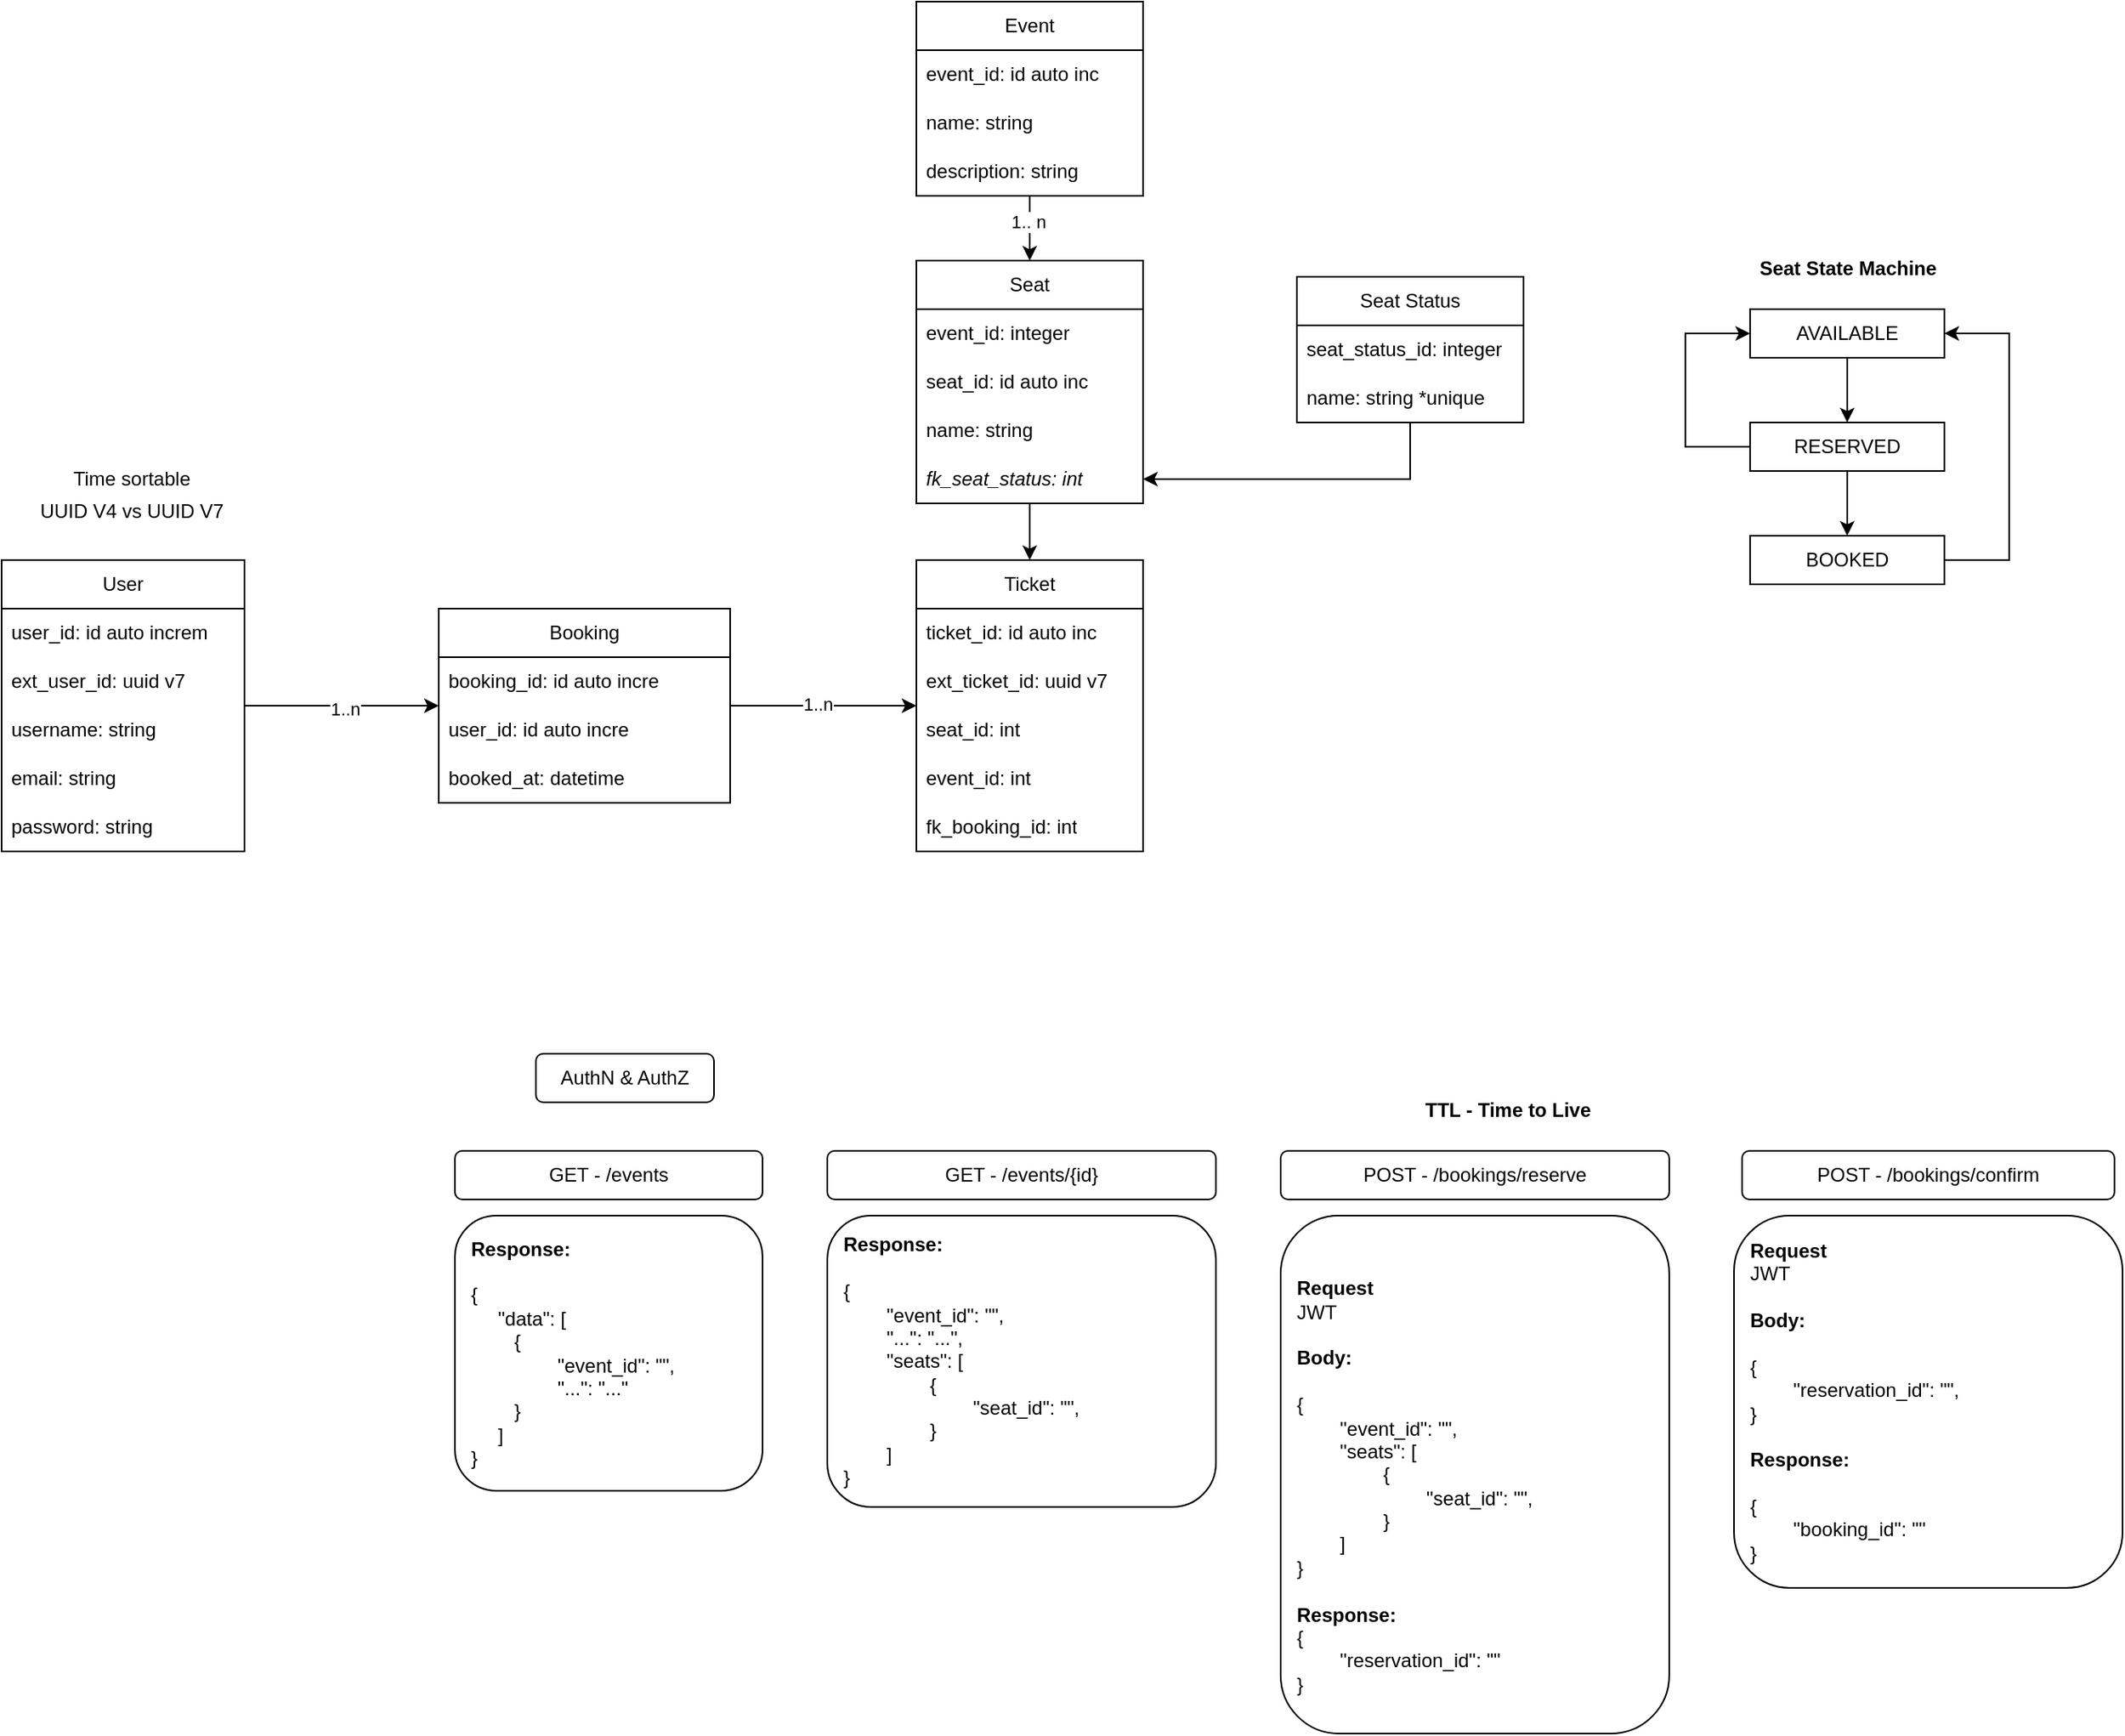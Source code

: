 <mxfile version="27.0.2">
  <diagram name="Page-1" id="F0IY-iaS7zyFx-PZKdgD">
    <mxGraphModel dx="1873" dy="1686" grid="1" gridSize="10" guides="1" tooltips="1" connect="1" arrows="1" fold="1" page="1" pageScale="1" pageWidth="827" pageHeight="1169" math="0" shadow="0">
      <root>
        <mxCell id="0" />
        <mxCell id="1" parent="0" />
        <mxCell id="468hwHDUks_9oVPO9XtQ-40" style="edgeStyle=orthogonalEdgeStyle;rounded=0;orthogonalLoop=1;jettySize=auto;html=1;" edge="1" parent="1" source="468hwHDUks_9oVPO9XtQ-1" target="468hwHDUks_9oVPO9XtQ-14">
          <mxGeometry relative="1" as="geometry" />
        </mxCell>
        <mxCell id="468hwHDUks_9oVPO9XtQ-41" value="1..n" style="edgeLabel;html=1;align=center;verticalAlign=middle;resizable=0;points=[];" vertex="1" connectable="0" parent="468hwHDUks_9oVPO9XtQ-40">
          <mxGeometry x="0.032" y="-2" relative="1" as="geometry">
            <mxPoint as="offset" />
          </mxGeometry>
        </mxCell>
        <mxCell id="468hwHDUks_9oVPO9XtQ-1" value="User" style="swimlane;fontStyle=0;childLayout=stackLayout;horizontal=1;startSize=30;horizontalStack=0;resizeParent=1;resizeParentMax=0;resizeLast=0;collapsible=1;marginBottom=0;whiteSpace=wrap;html=1;" vertex="1" parent="1">
          <mxGeometry x="-140" y="225" width="150" height="180" as="geometry">
            <mxRectangle x="140" y="160" width="70" height="30" as="alternateBounds" />
          </mxGeometry>
        </mxCell>
        <mxCell id="468hwHDUks_9oVPO9XtQ-7" value="user_id: id auto increm" style="text;strokeColor=none;fillColor=none;align=left;verticalAlign=middle;spacingLeft=4;spacingRight=4;overflow=hidden;points=[[0,0.5],[1,0.5]];portConstraint=eastwest;rotatable=0;whiteSpace=wrap;html=1;" vertex="1" parent="468hwHDUks_9oVPO9XtQ-1">
          <mxGeometry y="30" width="150" height="30" as="geometry" />
        </mxCell>
        <mxCell id="468hwHDUks_9oVPO9XtQ-54" value="ext_user_id: uuid v7" style="text;strokeColor=none;fillColor=none;align=left;verticalAlign=middle;spacingLeft=4;spacingRight=4;overflow=hidden;points=[[0,0.5],[1,0.5]];portConstraint=eastwest;rotatable=0;whiteSpace=wrap;html=1;" vertex="1" parent="468hwHDUks_9oVPO9XtQ-1">
          <mxGeometry y="60" width="150" height="30" as="geometry" />
        </mxCell>
        <mxCell id="468hwHDUks_9oVPO9XtQ-52" value="username: string" style="text;strokeColor=none;fillColor=none;align=left;verticalAlign=middle;spacingLeft=4;spacingRight=4;overflow=hidden;points=[[0,0.5],[1,0.5]];portConstraint=eastwest;rotatable=0;whiteSpace=wrap;html=1;" vertex="1" parent="468hwHDUks_9oVPO9XtQ-1">
          <mxGeometry y="90" width="150" height="30" as="geometry" />
        </mxCell>
        <mxCell id="468hwHDUks_9oVPO9XtQ-53" value="email: string" style="text;strokeColor=none;fillColor=none;align=left;verticalAlign=middle;spacingLeft=4;spacingRight=4;overflow=hidden;points=[[0,0.5],[1,0.5]];portConstraint=eastwest;rotatable=0;whiteSpace=wrap;html=1;" vertex="1" parent="468hwHDUks_9oVPO9XtQ-1">
          <mxGeometry y="120" width="150" height="30" as="geometry" />
        </mxCell>
        <mxCell id="468hwHDUks_9oVPO9XtQ-55" value="password: string" style="text;strokeColor=none;fillColor=none;align=left;verticalAlign=middle;spacingLeft=4;spacingRight=4;overflow=hidden;points=[[0,0.5],[1,0.5]];portConstraint=eastwest;rotatable=0;whiteSpace=wrap;html=1;" vertex="1" parent="468hwHDUks_9oVPO9XtQ-1">
          <mxGeometry y="150" width="150" height="30" as="geometry" />
        </mxCell>
        <mxCell id="468hwHDUks_9oVPO9XtQ-8" value="Event" style="swimlane;fontStyle=0;childLayout=stackLayout;horizontal=1;startSize=30;horizontalStack=0;resizeParent=1;resizeParentMax=0;resizeLast=0;collapsible=1;marginBottom=0;whiteSpace=wrap;html=1;" vertex="1" parent="1">
          <mxGeometry x="425" y="-120" width="140" height="120" as="geometry">
            <mxRectangle x="460" y="20" width="70" height="30" as="alternateBounds" />
          </mxGeometry>
        </mxCell>
        <mxCell id="468hwHDUks_9oVPO9XtQ-9" value="event_id: id auto inc" style="text;strokeColor=none;fillColor=none;align=left;verticalAlign=middle;spacingLeft=4;spacingRight=4;overflow=hidden;points=[[0,0.5],[1,0.5]];portConstraint=eastwest;rotatable=0;whiteSpace=wrap;html=1;" vertex="1" parent="468hwHDUks_9oVPO9XtQ-8">
          <mxGeometry y="30" width="140" height="30" as="geometry" />
        </mxCell>
        <mxCell id="468hwHDUks_9oVPO9XtQ-56" value="name: string" style="text;strokeColor=none;fillColor=none;align=left;verticalAlign=middle;spacingLeft=4;spacingRight=4;overflow=hidden;points=[[0,0.5],[1,0.5]];portConstraint=eastwest;rotatable=0;whiteSpace=wrap;html=1;" vertex="1" parent="468hwHDUks_9oVPO9XtQ-8">
          <mxGeometry y="60" width="140" height="30" as="geometry" />
        </mxCell>
        <mxCell id="468hwHDUks_9oVPO9XtQ-57" value="description: string" style="text;strokeColor=none;fillColor=none;align=left;verticalAlign=middle;spacingLeft=4;spacingRight=4;overflow=hidden;points=[[0,0.5],[1,0.5]];portConstraint=eastwest;rotatable=0;whiteSpace=wrap;html=1;" vertex="1" parent="468hwHDUks_9oVPO9XtQ-8">
          <mxGeometry y="90" width="140" height="30" as="geometry" />
        </mxCell>
        <mxCell id="468hwHDUks_9oVPO9XtQ-10" value="Ticket" style="swimlane;fontStyle=0;childLayout=stackLayout;horizontal=1;startSize=30;horizontalStack=0;resizeParent=1;resizeParentMax=0;resizeLast=0;collapsible=1;marginBottom=0;whiteSpace=wrap;html=1;" vertex="1" parent="1">
          <mxGeometry x="425" y="225" width="140" height="180" as="geometry">
            <mxRectangle x="460" y="225" width="70" height="30" as="alternateBounds" />
          </mxGeometry>
        </mxCell>
        <mxCell id="468hwHDUks_9oVPO9XtQ-11" value="ticket_id: id auto inc" style="text;strokeColor=none;fillColor=none;align=left;verticalAlign=middle;spacingLeft=4;spacingRight=4;overflow=hidden;points=[[0,0.5],[1,0.5]];portConstraint=eastwest;rotatable=0;whiteSpace=wrap;html=1;" vertex="1" parent="468hwHDUks_9oVPO9XtQ-10">
          <mxGeometry y="30" width="140" height="30" as="geometry" />
        </mxCell>
        <mxCell id="468hwHDUks_9oVPO9XtQ-67" value="ext_ticket_id: uuid v7" style="text;strokeColor=none;fillColor=none;align=left;verticalAlign=middle;spacingLeft=4;spacingRight=4;overflow=hidden;points=[[0,0.5],[1,0.5]];portConstraint=eastwest;rotatable=0;whiteSpace=wrap;html=1;" vertex="1" parent="468hwHDUks_9oVPO9XtQ-10">
          <mxGeometry y="60" width="140" height="30" as="geometry" />
        </mxCell>
        <mxCell id="468hwHDUks_9oVPO9XtQ-68" value="seat_id: int" style="text;strokeColor=none;fillColor=none;align=left;verticalAlign=middle;spacingLeft=4;spacingRight=4;overflow=hidden;points=[[0,0.5],[1,0.5]];portConstraint=eastwest;rotatable=0;whiteSpace=wrap;html=1;" vertex="1" parent="468hwHDUks_9oVPO9XtQ-10">
          <mxGeometry y="90" width="140" height="30" as="geometry" />
        </mxCell>
        <mxCell id="468hwHDUks_9oVPO9XtQ-69" value="event_id: int" style="text;strokeColor=none;fillColor=none;align=left;verticalAlign=middle;spacingLeft=4;spacingRight=4;overflow=hidden;points=[[0,0.5],[1,0.5]];portConstraint=eastwest;rotatable=0;whiteSpace=wrap;html=1;" vertex="1" parent="468hwHDUks_9oVPO9XtQ-10">
          <mxGeometry y="120" width="140" height="30" as="geometry" />
        </mxCell>
        <mxCell id="468hwHDUks_9oVPO9XtQ-71" value="fk_booking_id: int" style="text;strokeColor=none;fillColor=none;align=left;verticalAlign=middle;spacingLeft=4;spacingRight=4;overflow=hidden;points=[[0,0.5],[1,0.5]];portConstraint=eastwest;rotatable=0;whiteSpace=wrap;html=1;" vertex="1" parent="468hwHDUks_9oVPO9XtQ-10">
          <mxGeometry y="150" width="140" height="30" as="geometry" />
        </mxCell>
        <mxCell id="468hwHDUks_9oVPO9XtQ-42" style="edgeStyle=orthogonalEdgeStyle;rounded=0;orthogonalLoop=1;jettySize=auto;html=1;" edge="1" parent="1" source="468hwHDUks_9oVPO9XtQ-14" target="468hwHDUks_9oVPO9XtQ-10">
          <mxGeometry relative="1" as="geometry" />
        </mxCell>
        <mxCell id="468hwHDUks_9oVPO9XtQ-43" value="1..n" style="edgeLabel;html=1;align=center;verticalAlign=middle;resizable=0;points=[];" vertex="1" connectable="0" parent="468hwHDUks_9oVPO9XtQ-42">
          <mxGeometry x="-0.07" y="1" relative="1" as="geometry">
            <mxPoint as="offset" />
          </mxGeometry>
        </mxCell>
        <mxCell id="468hwHDUks_9oVPO9XtQ-14" value="Booking" style="swimlane;fontStyle=0;childLayout=stackLayout;horizontal=1;startSize=30;horizontalStack=0;resizeParent=1;resizeParentMax=0;resizeLast=0;collapsible=1;marginBottom=0;whiteSpace=wrap;html=1;" vertex="1" parent="1">
          <mxGeometry x="130" y="255" width="180" height="120" as="geometry">
            <mxRectangle x="290" y="160" width="80" height="30" as="alternateBounds" />
          </mxGeometry>
        </mxCell>
        <mxCell id="468hwHDUks_9oVPO9XtQ-72" value="booking_id: id auto incre" style="text;strokeColor=none;fillColor=none;align=left;verticalAlign=middle;spacingLeft=4;spacingRight=4;overflow=hidden;points=[[0,0.5],[1,0.5]];portConstraint=eastwest;rotatable=0;whiteSpace=wrap;html=1;" vertex="1" parent="468hwHDUks_9oVPO9XtQ-14">
          <mxGeometry y="30" width="180" height="30" as="geometry" />
        </mxCell>
        <mxCell id="468hwHDUks_9oVPO9XtQ-15" value="user_id: id auto incre" style="text;strokeColor=none;fillColor=none;align=left;verticalAlign=middle;spacingLeft=4;spacingRight=4;overflow=hidden;points=[[0,0.5],[1,0.5]];portConstraint=eastwest;rotatable=0;whiteSpace=wrap;html=1;" vertex="1" parent="468hwHDUks_9oVPO9XtQ-14">
          <mxGeometry y="60" width="180" height="30" as="geometry" />
        </mxCell>
        <mxCell id="468hwHDUks_9oVPO9XtQ-73" value="booked_at: datetime" style="text;strokeColor=none;fillColor=none;align=left;verticalAlign=middle;spacingLeft=4;spacingRight=4;overflow=hidden;points=[[0,0.5],[1,0.5]];portConstraint=eastwest;rotatable=0;whiteSpace=wrap;html=1;" vertex="1" parent="468hwHDUks_9oVPO9XtQ-14">
          <mxGeometry y="90" width="180" height="30" as="geometry" />
        </mxCell>
        <mxCell id="468hwHDUks_9oVPO9XtQ-17" value="GET - /events" style="rounded=1;whiteSpace=wrap;html=1;" vertex="1" parent="1">
          <mxGeometry x="140" y="590" width="190" height="30" as="geometry" />
        </mxCell>
        <mxCell id="468hwHDUks_9oVPO9XtQ-18" value="AuthN &amp;amp; AuthZ" style="rounded=1;whiteSpace=wrap;html=1;" vertex="1" parent="1">
          <mxGeometry x="190" y="530" width="110" height="30" as="geometry" />
        </mxCell>
        <mxCell id="468hwHDUks_9oVPO9XtQ-20" value="&lt;div&gt;&lt;b&gt;Response:&lt;/b&gt;&lt;/div&gt;&lt;div&gt;&lt;b&gt;&lt;br&gt;&lt;/b&gt;&lt;/div&gt;{&lt;div&gt;&amp;nbsp; &amp;nbsp; &amp;nbsp;&quot;data&quot;: [&lt;/div&gt;&lt;div&gt;&lt;span style=&quot;white-space: pre;&quot;&gt;&#x9;&lt;/span&gt;{&lt;br&gt;&lt;/div&gt;&lt;div&gt;&lt;span style=&quot;white-space: pre;&quot;&gt;&#x9;&lt;/span&gt;&lt;span style=&quot;white-space: pre;&quot;&gt;&#x9;&lt;/span&gt;&quot;event_id&quot;: &quot;&quot;,&lt;br&gt;&lt;/div&gt;&lt;div&gt;&lt;span style=&quot;white-space: pre;&quot;&gt;&#x9;&lt;/span&gt;&lt;span style=&quot;white-space: pre;&quot;&gt;&#x9;&lt;/span&gt;&quot;...&quot;: &quot;...&quot;&lt;br&gt;&lt;/div&gt;&lt;div&gt;&lt;span style=&quot;white-space: pre;&quot;&gt;&#x9;&lt;/span&gt;}&lt;/div&gt;&lt;div&gt;&amp;nbsp; &amp;nbsp; &amp;nbsp;]&lt;/div&gt;&lt;div&gt;}&lt;/div&gt;" style="rounded=1;whiteSpace=wrap;html=1;align=left;spacing=10;" vertex="1" parent="1">
          <mxGeometry x="140" y="630" width="190" height="170" as="geometry" />
        </mxCell>
        <mxCell id="468hwHDUks_9oVPO9XtQ-21" value="GET - /events/{id}" style="rounded=1;whiteSpace=wrap;html=1;" vertex="1" parent="1">
          <mxGeometry x="370" y="590" width="240" height="30" as="geometry" />
        </mxCell>
        <mxCell id="468hwHDUks_9oVPO9XtQ-22" value="&lt;div&gt;&lt;b&gt;Response:&lt;/b&gt;&lt;/div&gt;&lt;div&gt;&lt;br&gt;&lt;/div&gt;{&lt;div&gt;&lt;span style=&quot;white-space: pre;&quot;&gt;&#x9;&lt;/span&gt;&quot;event_id&quot;: &quot;&quot;,&lt;br&gt;&lt;/div&gt;&lt;div&gt;&lt;span style=&quot;white-space: pre;&quot;&gt;&#x9;&lt;/span&gt;&quot;...&quot;: &quot;...&quot;,&lt;/div&gt;&lt;div&gt;&lt;span style=&quot;white-space: pre;&quot;&gt;&#x9;&lt;/span&gt;&quot;seats&quot;: [&lt;br&gt;&lt;/div&gt;&lt;div&gt;&lt;span style=&quot;white-space: pre;&quot;&gt;&#x9;&lt;/span&gt;&lt;span style=&quot;white-space: pre;&quot;&gt;&#x9;&lt;/span&gt;{&lt;/div&gt;&lt;div&gt;&lt;span style=&quot;white-space: pre;&quot;&gt;&#x9;&lt;/span&gt;&lt;span style=&quot;white-space: pre;&quot;&gt;&#x9;&lt;/span&gt;&lt;span style=&quot;white-space: pre;&quot;&gt;&#x9;&lt;/span&gt;&quot;seat_id&quot;: &quot;&quot;,&lt;br&gt;&lt;/div&gt;&lt;div&gt;&lt;span style=&quot;white-space: pre;&quot;&gt;&#x9;&lt;/span&gt;&lt;span style=&quot;white-space: pre;&quot;&gt;&#x9;&lt;/span&gt;}&lt;br&gt;&lt;/div&gt;&lt;div&gt;&lt;span style=&quot;white-space: pre;&quot;&gt;&#x9;&lt;/span&gt;]&lt;/div&gt;&lt;div&gt;}&lt;/div&gt;" style="rounded=1;whiteSpace=wrap;html=1;align=left;spacing=10;" vertex="1" parent="1">
          <mxGeometry x="370" y="630" width="240" height="180" as="geometry" />
        </mxCell>
        <mxCell id="468hwHDUks_9oVPO9XtQ-27" style="edgeStyle=orthogonalEdgeStyle;rounded=0;orthogonalLoop=1;jettySize=auto;html=1;" edge="1" parent="1" source="468hwHDUks_9oVPO9XtQ-23" target="468hwHDUks_9oVPO9XtQ-25">
          <mxGeometry relative="1" as="geometry" />
        </mxCell>
        <mxCell id="468hwHDUks_9oVPO9XtQ-23" value="AVAILABLE" style="rounded=0;whiteSpace=wrap;html=1;" vertex="1" parent="1">
          <mxGeometry x="939.94" y="70" width="120" height="30" as="geometry" />
        </mxCell>
        <mxCell id="468hwHDUks_9oVPO9XtQ-24" value="Seat State Machine" style="text;html=1;align=center;verticalAlign=middle;resizable=0;points=[];autosize=1;strokeColor=none;fillColor=none;fontStyle=1" vertex="1" parent="1">
          <mxGeometry x="934.94" y="30" width="130" height="30" as="geometry" />
        </mxCell>
        <mxCell id="468hwHDUks_9oVPO9XtQ-28" style="edgeStyle=orthogonalEdgeStyle;rounded=0;orthogonalLoop=1;jettySize=auto;html=1;" edge="1" parent="1" source="468hwHDUks_9oVPO9XtQ-25" target="468hwHDUks_9oVPO9XtQ-26">
          <mxGeometry relative="1" as="geometry" />
        </mxCell>
        <mxCell id="468hwHDUks_9oVPO9XtQ-30" style="edgeStyle=orthogonalEdgeStyle;rounded=0;orthogonalLoop=1;jettySize=auto;html=1;" edge="1" parent="1" source="468hwHDUks_9oVPO9XtQ-25" target="468hwHDUks_9oVPO9XtQ-23">
          <mxGeometry relative="1" as="geometry">
            <mxPoint x="929.939" y="147.51" as="sourcePoint" />
            <mxPoint x="869.91" y="100.01" as="targetPoint" />
            <Array as="points">
              <mxPoint x="899.97" y="155" />
              <mxPoint x="899.97" y="85" />
            </Array>
          </mxGeometry>
        </mxCell>
        <mxCell id="468hwHDUks_9oVPO9XtQ-25" value="RESERVED" style="rounded=0;whiteSpace=wrap;html=1;" vertex="1" parent="1">
          <mxGeometry x="939.94" y="140" width="120" height="30" as="geometry" />
        </mxCell>
        <mxCell id="468hwHDUks_9oVPO9XtQ-26" value="BOOKED" style="rounded=0;whiteSpace=wrap;html=1;" vertex="1" parent="1">
          <mxGeometry x="939.94" y="210" width="120" height="30" as="geometry" />
        </mxCell>
        <mxCell id="468hwHDUks_9oVPO9XtQ-37" value="" style="edgeStyle=orthogonalEdgeStyle;rounded=0;orthogonalLoop=1;jettySize=auto;html=1;" edge="1" parent="1" source="468hwHDUks_9oVPO9XtQ-8" target="468hwHDUks_9oVPO9XtQ-35">
          <mxGeometry relative="1" as="geometry">
            <mxPoint x="495" y="50" as="sourcePoint" />
            <mxPoint x="495" y="160" as="targetPoint" />
          </mxGeometry>
        </mxCell>
        <mxCell id="468hwHDUks_9oVPO9XtQ-38" value="1.. n" style="edgeLabel;html=1;align=center;verticalAlign=middle;resizable=0;points=[];" vertex="1" connectable="0" parent="468hwHDUks_9oVPO9XtQ-37">
          <mxGeometry x="-0.197" y="-1" relative="1" as="geometry">
            <mxPoint as="offset" />
          </mxGeometry>
        </mxCell>
        <mxCell id="468hwHDUks_9oVPO9XtQ-39" style="edgeStyle=orthogonalEdgeStyle;rounded=0;orthogonalLoop=1;jettySize=auto;html=1;" edge="1" parent="1" source="468hwHDUks_9oVPO9XtQ-35" target="468hwHDUks_9oVPO9XtQ-10">
          <mxGeometry relative="1" as="geometry" />
        </mxCell>
        <mxCell id="468hwHDUks_9oVPO9XtQ-35" value="Seat" style="swimlane;fontStyle=0;childLayout=stackLayout;horizontal=1;startSize=30;horizontalStack=0;resizeParent=1;resizeParentMax=0;resizeLast=0;collapsible=1;marginBottom=0;whiteSpace=wrap;html=1;" vertex="1" parent="1">
          <mxGeometry x="425" y="40" width="140" height="150" as="geometry">
            <mxRectangle x="460" y="55" width="70" height="30" as="alternateBounds" />
          </mxGeometry>
        </mxCell>
        <mxCell id="468hwHDUks_9oVPO9XtQ-36" value="event_id: integer" style="text;strokeColor=none;fillColor=none;align=left;verticalAlign=middle;spacingLeft=4;spacingRight=4;overflow=hidden;points=[[0,0.5],[1,0.5]];portConstraint=eastwest;rotatable=0;whiteSpace=wrap;html=1;" vertex="1" parent="468hwHDUks_9oVPO9XtQ-35">
          <mxGeometry y="30" width="140" height="30" as="geometry" />
        </mxCell>
        <mxCell id="468hwHDUks_9oVPO9XtQ-58" value="seat_id: id auto inc" style="text;strokeColor=none;fillColor=none;align=left;verticalAlign=middle;spacingLeft=4;spacingRight=4;overflow=hidden;points=[[0,0.5],[1,0.5]];portConstraint=eastwest;rotatable=0;whiteSpace=wrap;html=1;" vertex="1" parent="468hwHDUks_9oVPO9XtQ-35">
          <mxGeometry y="60" width="140" height="30" as="geometry" />
        </mxCell>
        <mxCell id="468hwHDUks_9oVPO9XtQ-59" value="name: string" style="text;strokeColor=none;fillColor=none;align=left;verticalAlign=middle;spacingLeft=4;spacingRight=4;overflow=hidden;points=[[0,0.5],[1,0.5]];portConstraint=eastwest;rotatable=0;whiteSpace=wrap;html=1;" vertex="1" parent="468hwHDUks_9oVPO9XtQ-35">
          <mxGeometry y="90" width="140" height="30" as="geometry" />
        </mxCell>
        <mxCell id="468hwHDUks_9oVPO9XtQ-60" value="fk_seat_status: int" style="text;strokeColor=none;fillColor=none;align=left;verticalAlign=middle;spacingLeft=4;spacingRight=4;overflow=hidden;points=[[0,0.5],[1,0.5]];portConstraint=eastwest;rotatable=0;whiteSpace=wrap;html=1;fontStyle=2" vertex="1" parent="468hwHDUks_9oVPO9XtQ-35">
          <mxGeometry y="120" width="140" height="30" as="geometry" />
        </mxCell>
        <mxCell id="468hwHDUks_9oVPO9XtQ-44" style="edgeStyle=orthogonalEdgeStyle;rounded=0;orthogonalLoop=1;jettySize=auto;html=1;" edge="1" parent="1" source="468hwHDUks_9oVPO9XtQ-26" target="468hwHDUks_9oVPO9XtQ-23">
          <mxGeometry relative="1" as="geometry">
            <mxPoint x="949.97" y="165" as="sourcePoint" />
            <mxPoint x="949.97" y="95" as="targetPoint" />
            <Array as="points">
              <mxPoint x="1099.97" y="225" />
              <mxPoint x="1099.97" y="85" />
            </Array>
          </mxGeometry>
        </mxCell>
        <mxCell id="468hwHDUks_9oVPO9XtQ-45" value="POST - /bookings/reserve" style="rounded=1;whiteSpace=wrap;html=1;" vertex="1" parent="1">
          <mxGeometry x="650" y="590" width="240" height="30" as="geometry" />
        </mxCell>
        <mxCell id="468hwHDUks_9oVPO9XtQ-46" value="&lt;div&gt;&lt;b&gt;&lt;br&gt;&lt;/b&gt;&lt;/div&gt;&lt;div&gt;&lt;b&gt;Request&lt;/b&gt;&lt;/div&gt;&lt;div&gt;JWT&lt;br&gt;&lt;br&gt;&lt;/div&gt;&lt;div&gt;&lt;b&gt;Body:&lt;/b&gt;&lt;/div&gt;&lt;div&gt;&lt;br&gt;&lt;/div&gt;{&lt;div&gt;&lt;span style=&quot;white-space: pre;&quot;&gt;&#x9;&lt;/span&gt;&quot;event_id&quot;: &quot;&quot;,&lt;/div&gt;&lt;div&gt;&lt;span style=&quot;white-space: pre;&quot;&gt;&#x9;&lt;/span&gt;&quot;seats&quot;: [&lt;br&gt;&lt;/div&gt;&lt;div&gt;&lt;span style=&quot;white-space: pre;&quot;&gt;&#x9;&lt;/span&gt;&lt;span style=&quot;white-space: pre;&quot;&gt;&#x9;&lt;/span&gt;{&lt;/div&gt;&lt;div&gt;&lt;span style=&quot;white-space: pre;&quot;&gt;&#x9;&lt;/span&gt;&lt;span style=&quot;white-space: pre;&quot;&gt;&#x9;&lt;/span&gt;&lt;span style=&quot;white-space: pre;&quot;&gt;&#x9;&lt;/span&gt;&quot;seat_id&quot;: &quot;&quot;,&lt;br&gt;&lt;/div&gt;&lt;div&gt;&lt;span style=&quot;white-space: pre;&quot;&gt;&#x9;&lt;/span&gt;&lt;span style=&quot;white-space: pre;&quot;&gt;&#x9;&lt;/span&gt;}&lt;br&gt;&lt;/div&gt;&lt;div&gt;&lt;span style=&quot;white-space: pre;&quot;&gt;&#x9;&lt;/span&gt;]&lt;/div&gt;&lt;div&gt;}&lt;/div&gt;&lt;div&gt;&lt;br&gt;&lt;/div&gt;&lt;div&gt;&lt;b&gt;Response:&lt;/b&gt;&lt;/div&gt;&lt;div&gt;{&lt;/div&gt;&lt;div&gt;&lt;span style=&quot;white-space: pre;&quot;&gt;&#x9;&lt;/span&gt;&quot;reservation_id&quot;: &quot;&quot;&lt;br&gt;&lt;/div&gt;&lt;div&gt;}&lt;/div&gt;" style="rounded=1;whiteSpace=wrap;html=1;align=left;spacing=10;" vertex="1" parent="1">
          <mxGeometry x="650" y="630" width="240" height="320" as="geometry" />
        </mxCell>
        <mxCell id="468hwHDUks_9oVPO9XtQ-47" value="POST - /bookings/confirm" style="rounded=1;whiteSpace=wrap;html=1;" vertex="1" parent="1">
          <mxGeometry x="935" y="590" width="230" height="30" as="geometry" />
        </mxCell>
        <mxCell id="468hwHDUks_9oVPO9XtQ-48" value="&lt;div&gt;&lt;b&gt;&lt;br&gt;&lt;/b&gt;&lt;/div&gt;&lt;div&gt;&lt;b&gt;Request&lt;/b&gt;&lt;/div&gt;&lt;div&gt;JWT&lt;br&gt;&lt;br&gt;&lt;/div&gt;&lt;div&gt;&lt;b&gt;Body:&lt;/b&gt;&lt;/div&gt;&lt;div&gt;&lt;br&gt;&lt;/div&gt;{&lt;div&gt;&lt;span style=&quot;white-space: pre;&quot;&gt;&#x9;&lt;/span&gt;&quot;reservation_id&quot;: &quot;&quot;,&lt;/div&gt;&lt;div&gt;}&lt;/div&gt;&lt;div&gt;&lt;br&gt;&lt;/div&gt;&lt;div&gt;&lt;b&gt;Response:&lt;/b&gt;&lt;/div&gt;&lt;div&gt;&lt;b style=&quot;background-color: transparent; color: light-dark(rgb(0, 0, 0), rgb(255, 255, 255));&quot;&gt;&lt;br&gt;&lt;/b&gt;&lt;/div&gt;&lt;div&gt;&lt;span style=&quot;background-color: transparent; color: light-dark(rgb(0, 0, 0), rgb(255, 255, 255));&quot;&gt;{&lt;/span&gt;&lt;/div&gt;&lt;div&gt;&lt;span style=&quot;background-color: transparent; color: light-dark(rgb(0, 0, 0), rgb(255, 255, 255));&quot;&gt;&lt;span style=&quot;white-space: pre;&quot;&gt;&#x9;&lt;/span&gt;&quot;booking_id&quot;: &quot;&quot;&lt;br&gt;&lt;/span&gt;&lt;/div&gt;&lt;div&gt;&lt;span style=&quot;background-color: transparent; color: light-dark(rgb(0, 0, 0), rgb(255, 255, 255));&quot;&gt;}&lt;/span&gt;&lt;/div&gt;&lt;div&gt;&lt;b&gt;&lt;br&gt;&lt;/b&gt;&lt;/div&gt;" style="rounded=1;whiteSpace=wrap;html=1;align=left;spacing=10;" vertex="1" parent="1">
          <mxGeometry x="930" y="630" width="240" height="230" as="geometry" />
        </mxCell>
        <mxCell id="468hwHDUks_9oVPO9XtQ-49" value="TTL - Time to Live" style="text;html=1;align=center;verticalAlign=middle;resizable=0;points=[];autosize=1;strokeColor=none;fillColor=none;fontStyle=1" vertex="1" parent="1">
          <mxGeometry x="730" y="550" width="120" height="30" as="geometry" />
        </mxCell>
        <mxCell id="468hwHDUks_9oVPO9XtQ-50" value="UUID V4 vs UUID V7" style="text;html=1;align=center;verticalAlign=middle;resizable=0;points=[];autosize=1;strokeColor=none;fillColor=none;" vertex="1" parent="1">
          <mxGeometry x="-130" y="180" width="140" height="30" as="geometry" />
        </mxCell>
        <mxCell id="468hwHDUks_9oVPO9XtQ-51" value="Time sortable" style="text;html=1;align=center;verticalAlign=middle;resizable=0;points=[];autosize=1;strokeColor=none;fillColor=none;" vertex="1" parent="1">
          <mxGeometry x="-110" y="160" width="100" height="30" as="geometry" />
        </mxCell>
        <mxCell id="468hwHDUks_9oVPO9XtQ-66" style="edgeStyle=orthogonalEdgeStyle;rounded=0;orthogonalLoop=1;jettySize=auto;html=1;" edge="1" parent="1" source="468hwHDUks_9oVPO9XtQ-61" target="468hwHDUks_9oVPO9XtQ-60">
          <mxGeometry relative="1" as="geometry" />
        </mxCell>
        <mxCell id="468hwHDUks_9oVPO9XtQ-61" value="Seat Status" style="swimlane;fontStyle=0;childLayout=stackLayout;horizontal=1;startSize=30;horizontalStack=0;resizeParent=1;resizeParentMax=0;resizeLast=0;collapsible=1;marginBottom=0;whiteSpace=wrap;html=1;" vertex="1" parent="1">
          <mxGeometry x="660" y="50" width="140" height="90" as="geometry">
            <mxRectangle x="460" y="55" width="70" height="30" as="alternateBounds" />
          </mxGeometry>
        </mxCell>
        <mxCell id="468hwHDUks_9oVPO9XtQ-62" value="seat_status_id: integer" style="text;strokeColor=none;fillColor=none;align=left;verticalAlign=middle;spacingLeft=4;spacingRight=4;overflow=hidden;points=[[0,0.5],[1,0.5]];portConstraint=eastwest;rotatable=0;whiteSpace=wrap;html=1;" vertex="1" parent="468hwHDUks_9oVPO9XtQ-61">
          <mxGeometry y="30" width="140" height="30" as="geometry" />
        </mxCell>
        <mxCell id="468hwHDUks_9oVPO9XtQ-65" value="name: string *unique" style="text;strokeColor=none;fillColor=none;align=left;verticalAlign=middle;spacingLeft=4;spacingRight=4;overflow=hidden;points=[[0,0.5],[1,0.5]];portConstraint=eastwest;rotatable=0;whiteSpace=wrap;html=1;" vertex="1" parent="468hwHDUks_9oVPO9XtQ-61">
          <mxGeometry y="60" width="140" height="30" as="geometry" />
        </mxCell>
      </root>
    </mxGraphModel>
  </diagram>
</mxfile>
